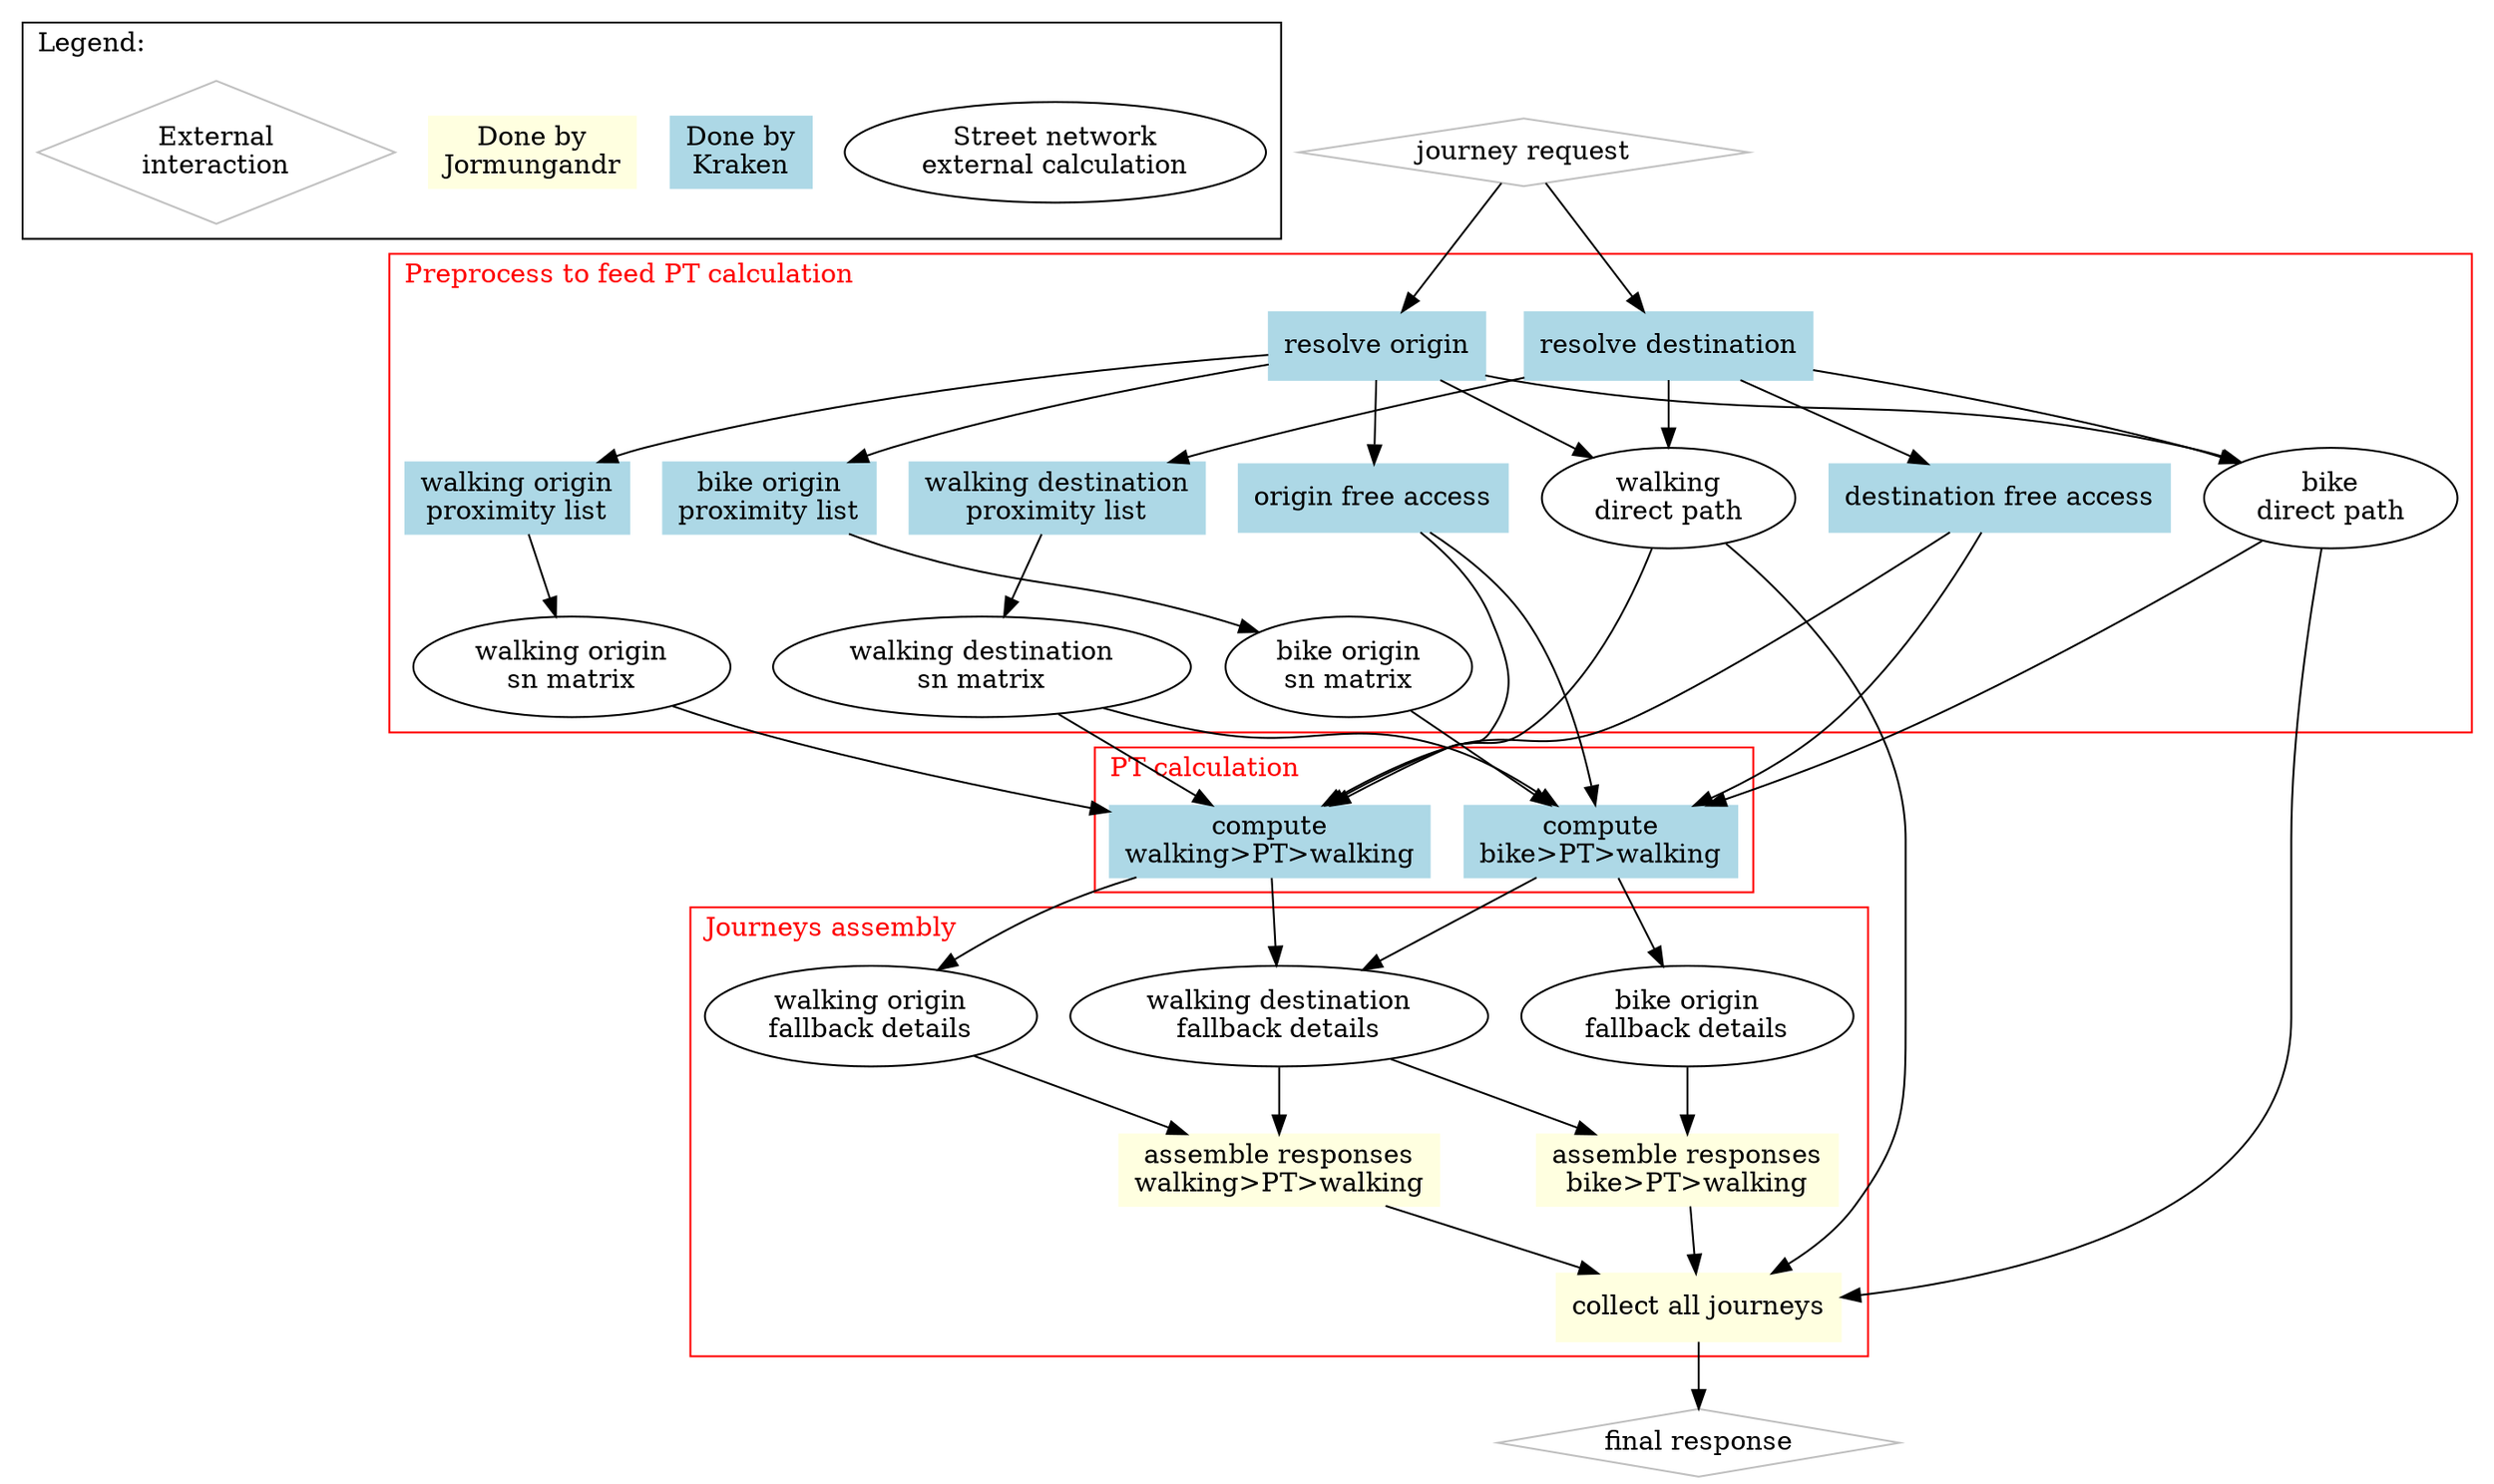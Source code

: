 // request in this example
// https://api.navitia.io/v1/coverage/fr-idf/journeys?from=stop_area%3AOIF%3ASA%3A59238&to=2.33071%3B48.83890&first_section_mode%5B%5D=bike&first_section_mode%5B%5D=walking&datetime=20180614T113500&last_section_mode%5B%5D=walking&

digraph distributed {
    subgraph cluster_legend {
        label = "Legend:"
        labeljust = "l"

        legend_delegated [label = "Street network\nexternal calculation"]
        legend_kraken [label = "Done by\nKraken", shape = box, color = lightblue, style = filled]
        legend_jormungandr [label= "Done by\nJormungandr", shape = box, color = lightyellow, style = filled]
        legend_external [label = "External\ninteraction", shape = diamond, color = gray]
    }


    req [label = "journey request", shape = diamond, color = gray]
    resp [label = "final response", shape = diamond, color = gray]

    subgraph cluster_preprocess_for_pt {
        label = "Preprocess to feed PT calculation"
        labeljust = "l"
        color = red
        fontcolor = red

        res_orig [label = "resolve origin", shape = box, color = lightblue, style = filled]
        res_dest [label = "resolve destination", shape = box, color = lightblue, style = filled]
        orig_free [label = "origin free access", shape = box, color = lightblue, style = filled]
        dest_free [label = "destination free access", shape = box, color = lightblue, style = filled]
        walk_dp [label = "walking\ndirect path"]
        bike_dp [label = "bike\ndirect path"]
        orig_walk_pl [label = "walking origin\nproximity list", shape = box, color = lightblue, style = filled]
        orig_bike_pl [label = "bike origin\nproximity list", shape = box, color = lightblue, style = filled]
        dest_walk_pl [label = "walking destination\nproximity list", shape = box, color = lightblue, style = filled]
        orig_walk_matrix [label = "walking origin\nsn matrix"]
        orig_bike_matrix [label = "bike origin\nsn matrix"]
        dest_walk_matrix [label = "walking destination\nsn matrix"]
    }

    subgraph cluster_pt_calculation {
        walking_pt_walking [label = "compute\nwalking>PT>walking", shape = box, color = lightblue, style = filled]
        bike_pt_walking [label = "compute\nbike>PT>walking", shape = box, color = lightblue, style = filled]

        label = "PT calculation"
        labeljust = "l"
        color = red
        fontcolor = red
    }

    subgraph cluster_assembly {
        orig_walk_fallback [label = "walking origin\nfallback details"]
        orig_bike_fallback [label = "bike origin\nfallback details"]
        dest_walk_fallback [label = "walking destination\nfallback details"]
        assemble_walk_pt_walk [label = "assemble responses\nwalking>PT>walking", shape = "box", color = lightyellow, style = filled]
        assemble_bike_pt_walk [label = "assemble responses\nbike>PT>walking", shape = "box", color = lightyellow, style = filled]
        collect [label= "collect all journeys", shape = box, color = lightyellow, style = filled]

        label = "Journeys assembly"
        labeljust = "l"
        color = red
        fontcolor = red
    }

    req -> res_orig
    req -> res_dest

    //direct paths
    res_orig -> walk_dp -> collect
    res_dest -> walk_dp

    res_orig -> bike_dp -> collect
    res_dest -> bike_dp

    //free access
    res_orig -> orig_free
    res_dest -> dest_free

    //matrix
    res_orig -> orig_walk_pl -> orig_walk_matrix
    res_orig -> orig_bike_pl -> orig_bike_matrix
    res_dest -> dest_walk_pl -> dest_walk_matrix

    //PT walking - walking
    orig_walk_matrix -> walking_pt_walking
    dest_walk_matrix -> walking_pt_walking
    walk_dp -> walking_pt_walking
    orig_free -> walking_pt_walking
    dest_free -> walking_pt_walking

    //PT bike - walking
    orig_bike_matrix -> bike_pt_walking
    dest_walk_matrix -> bike_pt_walking
    bike_dp -> bike_pt_walking
    orig_free -> bike_pt_walking
    dest_free -> bike_pt_walking

    //Journey assembly
    walking_pt_walking -> dest_walk_fallback -> assemble_walk_pt_walk
    walking_pt_walking -> orig_walk_fallback -> assemble_walk_pt_walk -> collect

    bike_pt_walking -> dest_walk_fallback -> assemble_bike_pt_walk
    bike_pt_walking -> orig_bike_fallback  -> assemble_bike_pt_walk -> collect

    collect -> resp
}
